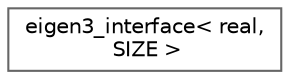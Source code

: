 digraph "类继承关系图"
{
 // LATEX_PDF_SIZE
  bgcolor="transparent";
  edge [fontname=Helvetica,fontsize=10,labelfontname=Helvetica,labelfontsize=10];
  node [fontname=Helvetica,fontsize=10,shape=box,height=0.2,width=0.4];
  rankdir="LR";
  Node0 [id="Node000000",label="eigen3_interface\< real,\l SIZE \>",height=0.2,width=0.4,color="grey40", fillcolor="white", style="filled",URL="$classeigen3__interface.html",tooltip=" "];
}
